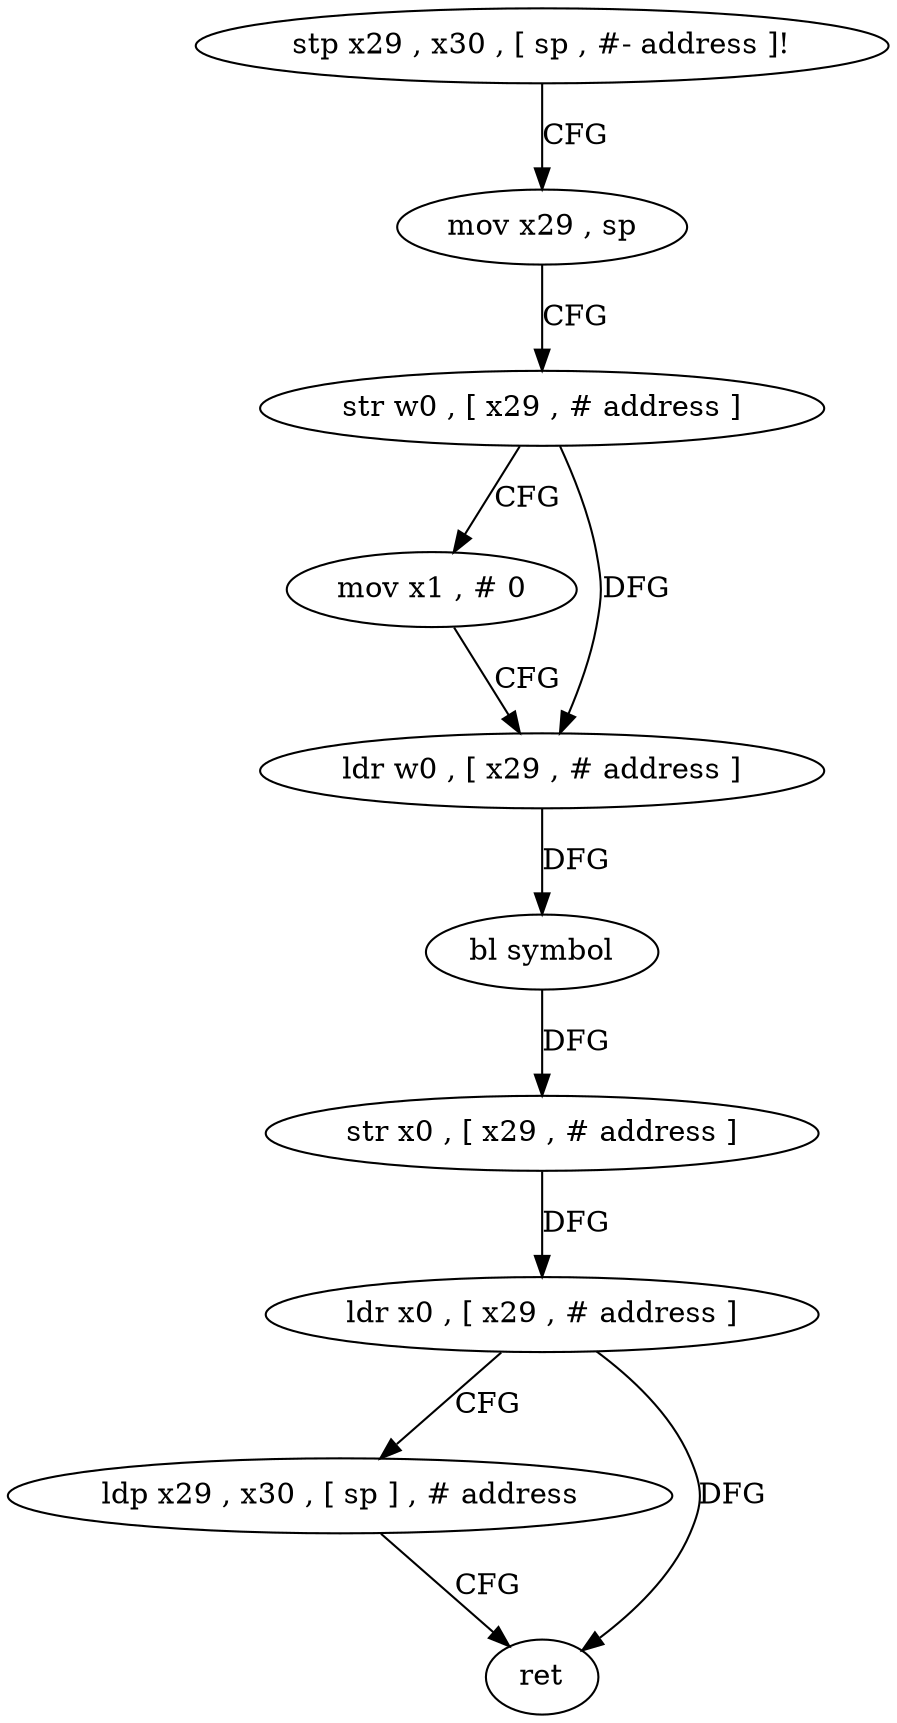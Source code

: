 digraph "func" {
"4538800" [label = "stp x29 , x30 , [ sp , #- address ]!" ]
"4538804" [label = "mov x29 , sp" ]
"4538808" [label = "str w0 , [ x29 , # address ]" ]
"4538812" [label = "mov x1 , # 0" ]
"4538816" [label = "ldr w0 , [ x29 , # address ]" ]
"4538820" [label = "bl symbol" ]
"4538824" [label = "str x0 , [ x29 , # address ]" ]
"4538828" [label = "ldr x0 , [ x29 , # address ]" ]
"4538832" [label = "ldp x29 , x30 , [ sp ] , # address" ]
"4538836" [label = "ret" ]
"4538800" -> "4538804" [ label = "CFG" ]
"4538804" -> "4538808" [ label = "CFG" ]
"4538808" -> "4538812" [ label = "CFG" ]
"4538808" -> "4538816" [ label = "DFG" ]
"4538812" -> "4538816" [ label = "CFG" ]
"4538816" -> "4538820" [ label = "DFG" ]
"4538820" -> "4538824" [ label = "DFG" ]
"4538824" -> "4538828" [ label = "DFG" ]
"4538828" -> "4538832" [ label = "CFG" ]
"4538828" -> "4538836" [ label = "DFG" ]
"4538832" -> "4538836" [ label = "CFG" ]
}
